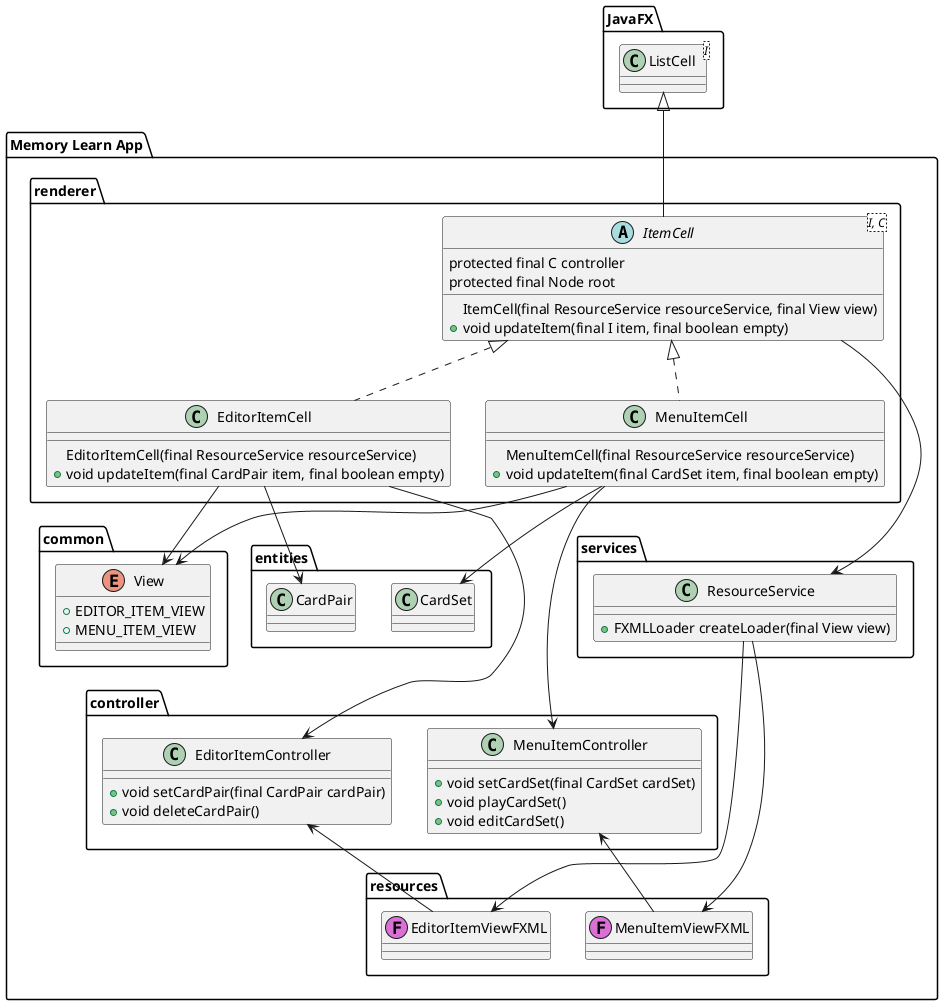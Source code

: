 @startuml
package "Memory Learn App" {
    package renderer {
        abstract class "ItemCell<I, C>" as IC {
            protected final C controller
            protected final Node root

            ItemCell(final ResourceService resourceService, final View view)
            +void updateItem(final I item, final boolean empty)
        }

        class EditorItemCell {
            EditorItemCell(final ResourceService resourceService)
            +void updateItem(final CardPair item, final boolean empty)
        }

        class MenuItemCell {
            MenuItemCell(final ResourceService resourceService)
            +void updateItem(final CardSet item, final boolean empty)
        }
    }

    package common {
        enum View {
            +EDITOR_ITEM_VIEW
            +MENU_ITEM_VIEW
        }
    }

    package services {
        class ResourceService {
            +FXMLLoader createLoader(final View view)
        }
    }

    package entities {
        class CardPair
        class CardSet
    }

    package controller {
        class EditorItemController {
            +void setCardPair(final CardPair cardPair)
            +void deleteCardPair()
        }

        class MenuItemController {
            +void setCardSet(final CardSet cardSet)
            +void playCardSet()
            +void editCardSet()
        }
    }

    package resources {
        class EditorItemViewFXML << (F,orchid) >>
        class MenuItemViewFXML << (F,orchid) >>
    }
}

package "JavaFX" {
    class "ListCell<I>" as LC {}
}

LC <|-- IC
IC <|.. EditorItemCell
IC <|.. MenuItemCell

EditorItemCell --> View
MenuItemCell --> View

IC ---> ResourceService

ResourceService ---> EditorItemViewFXML
ResourceService ---> MenuItemViewFXML

EditorItemCell ---> EditorItemController
MenuItemCell ---> MenuItemController

EditorItemController <-- EditorItemViewFXML
MenuItemController <-- MenuItemViewFXML

EditorItemCell --> CardPair
MenuItemCell --> CardSet
@enduml

